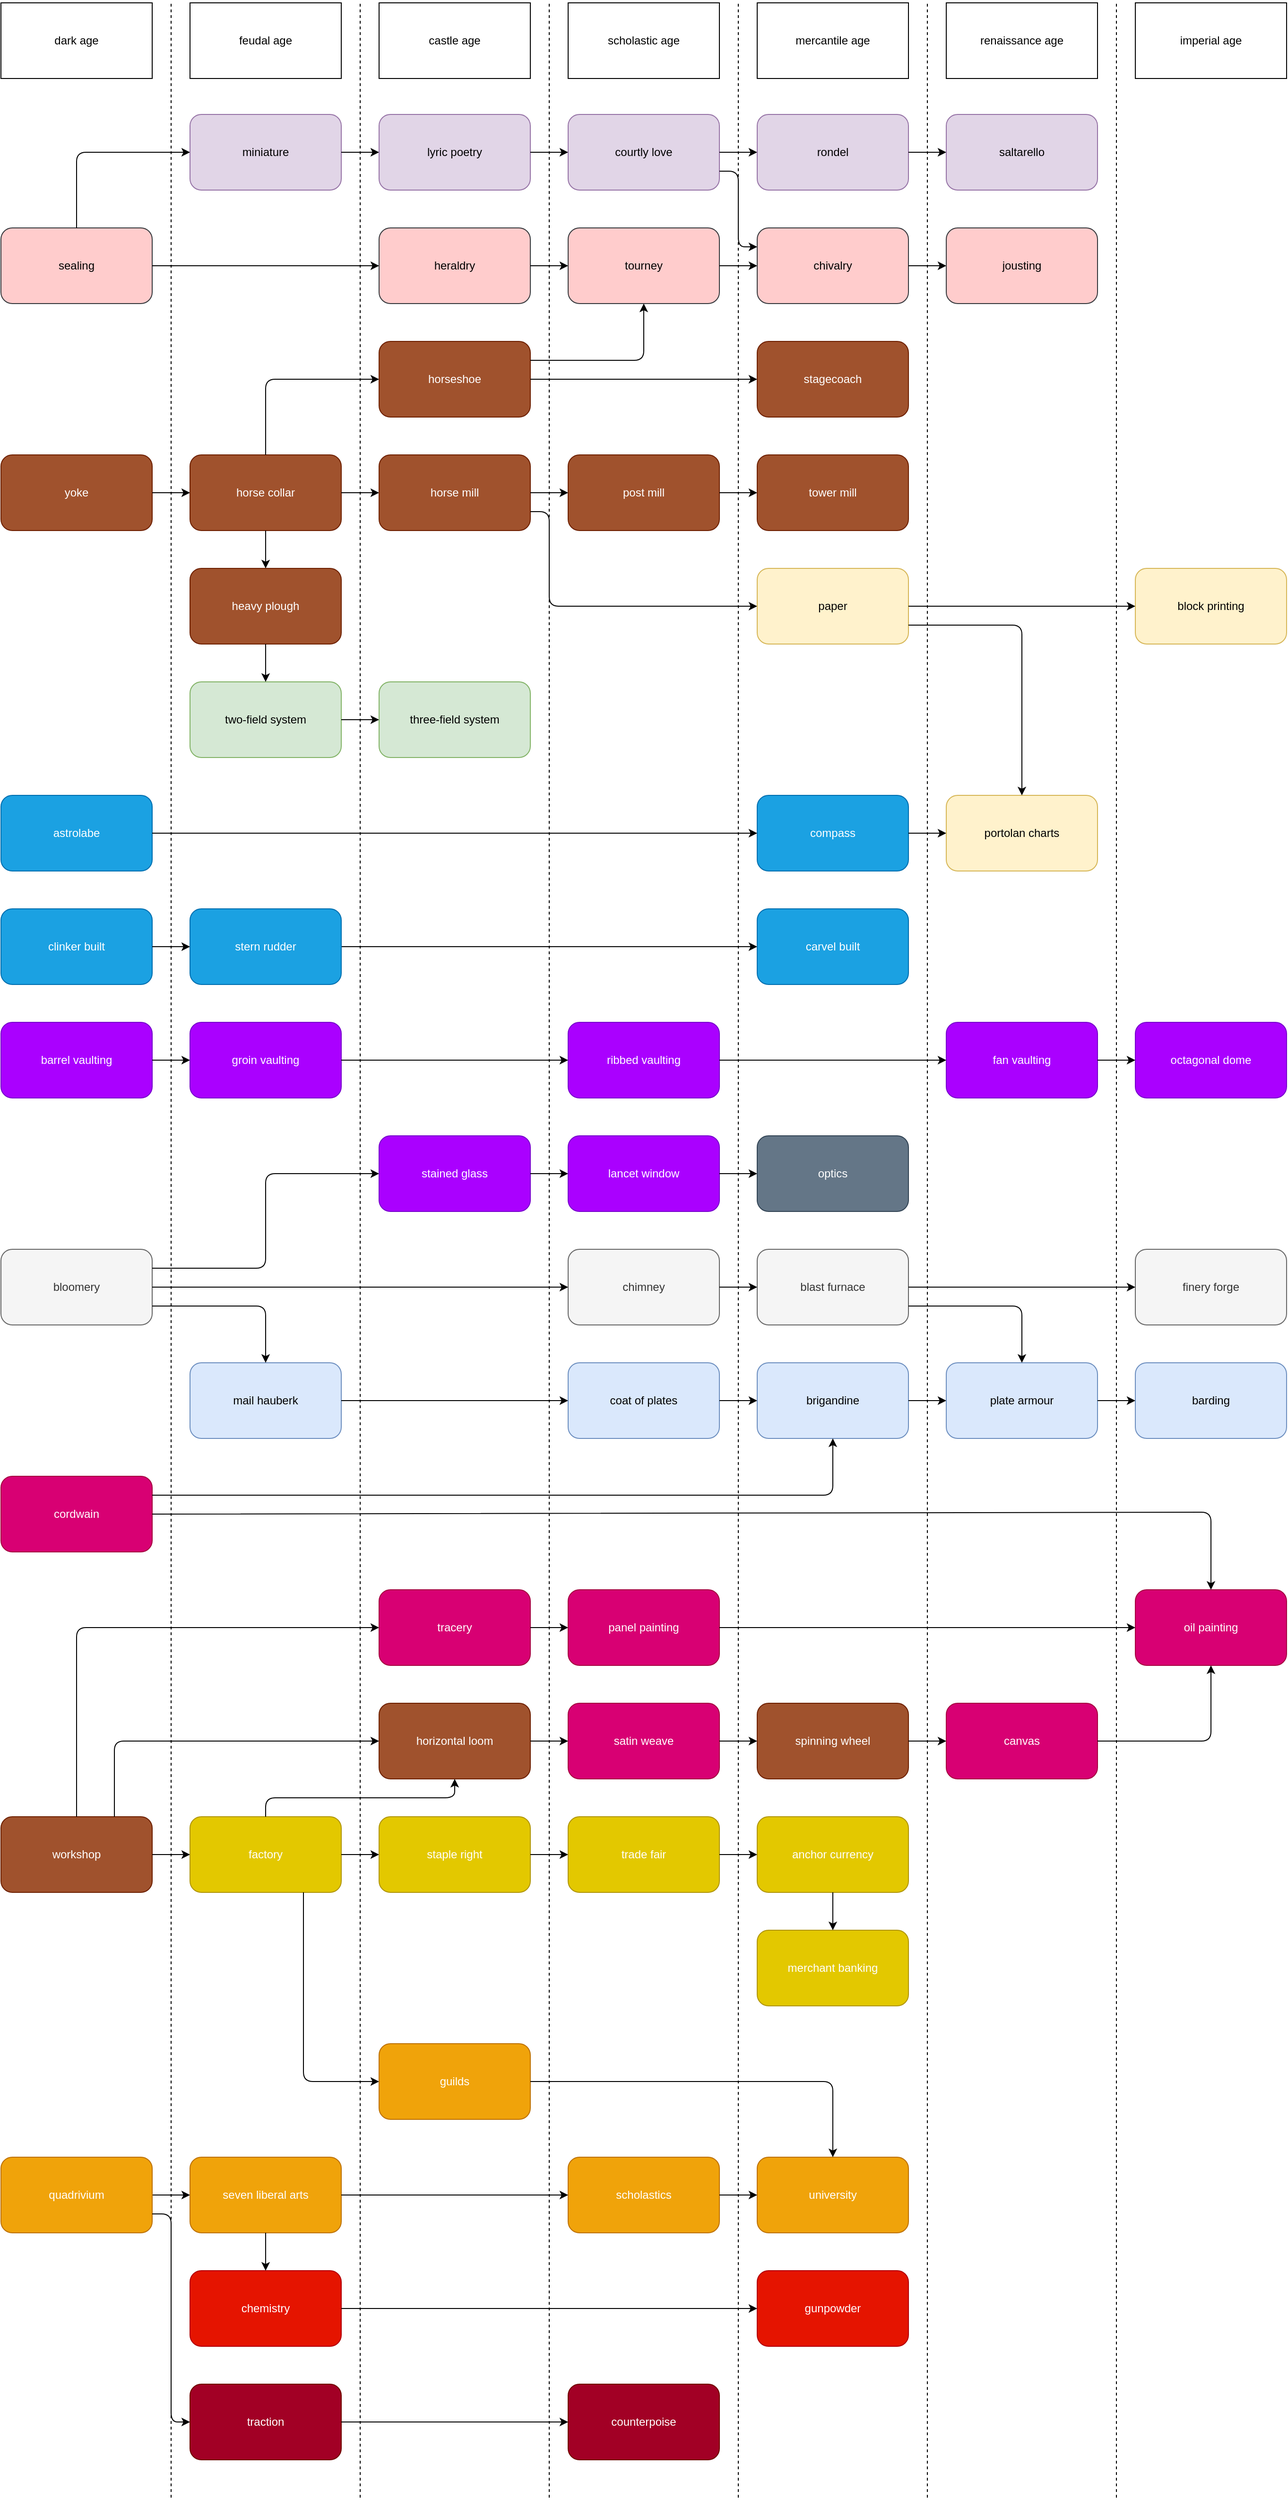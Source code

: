 <mxfile version="18.0.7" type="device"><diagram id="oLft6MuplgY4cZqa-gnh" name="Pagina-1"><mxGraphModel dx="2031" dy="1209" grid="1" gridSize="10" guides="1" tooltips="1" connect="1" arrows="1" fold="1" page="1" pageScale="1" pageWidth="827" pageHeight="1169" math="0" shadow="0"><root><mxCell id="0"/><mxCell id="1" parent="0"/><mxCell id="0_8eFzhI38emxkiz7Sxi-1" value="bloomery" style="rounded=1;whiteSpace=wrap;html=1;fillColor=#f5f5f5;strokeColor=#666666;fontColor=#333333;" parent="1" vertex="1"><mxGeometry x="40" y="1360" width="160" height="80" as="geometry"/></mxCell><mxCell id="0_8eFzhI38emxkiz7Sxi-3" value="chimney" style="rounded=1;whiteSpace=wrap;html=1;fillColor=#f5f5f5;strokeColor=#666666;fontColor=#333333;" parent="1" vertex="1"><mxGeometry x="640" y="1360" width="160" height="80" as="geometry"/></mxCell><mxCell id="0_8eFzhI38emxkiz7Sxi-4" value="blast furnace" style="rounded=1;whiteSpace=wrap;html=1;fillColor=#f5f5f5;strokeColor=#666666;fontColor=#333333;" parent="1" vertex="1"><mxGeometry x="840" y="1360" width="160" height="80" as="geometry"/></mxCell><mxCell id="0_8eFzhI38emxkiz7Sxi-5" value="mail hauberk&lt;br&gt;" style="rounded=1;whiteSpace=wrap;html=1;fillColor=#dae8fc;strokeColor=#6c8ebf;" parent="1" vertex="1"><mxGeometry x="240" y="1480" width="160" height="80" as="geometry"/></mxCell><mxCell id="0_8eFzhI38emxkiz7Sxi-7" value="coat of plates" style="rounded=1;whiteSpace=wrap;html=1;fillColor=#dae8fc;strokeColor=#6c8ebf;" parent="1" vertex="1"><mxGeometry x="640" y="1480" width="160" height="80" as="geometry"/></mxCell><mxCell id="0_8eFzhI38emxkiz7Sxi-8" value="brigandine" style="rounded=1;whiteSpace=wrap;html=1;fillColor=#dae8fc;strokeColor=#6c8ebf;" parent="1" vertex="1"><mxGeometry x="840" y="1480" width="160" height="80" as="geometry"/></mxCell><mxCell id="0_8eFzhI38emxkiz7Sxi-9" value="plate armour" style="rounded=1;whiteSpace=wrap;html=1;fillColor=#dae8fc;strokeColor=#6c8ebf;" parent="1" vertex="1"><mxGeometry x="1040" y="1480" width="160" height="80" as="geometry"/></mxCell><mxCell id="0_8eFzhI38emxkiz7Sxi-10" value="barding" style="rounded=1;whiteSpace=wrap;html=1;fillColor=#dae8fc;strokeColor=#6c8ebf;" parent="1" vertex="1"><mxGeometry x="1240" y="1480" width="160" height="80" as="geometry"/></mxCell><mxCell id="0_8eFzhI38emxkiz7Sxi-12" value="finery forge" style="rounded=1;whiteSpace=wrap;html=1;fillColor=#f5f5f5;strokeColor=#666666;fontColor=#333333;" parent="1" vertex="1"><mxGeometry x="1240" y="1360" width="160" height="80" as="geometry"/></mxCell><mxCell id="0_8eFzhI38emxkiz7Sxi-13" value="heavy plough" style="rounded=1;whiteSpace=wrap;html=1;fillColor=#a0522d;strokeColor=#6D1F00;fontColor=#ffffff;" parent="1" vertex="1"><mxGeometry x="240" y="640" width="160" height="80" as="geometry"/></mxCell><mxCell id="0_8eFzhI38emxkiz7Sxi-17" value="two-field system" style="rounded=1;whiteSpace=wrap;html=1;fillColor=#d5e8d4;strokeColor=#82b366;" parent="1" vertex="1"><mxGeometry x="240" y="760" width="160" height="80" as="geometry"/></mxCell><mxCell id="0_8eFzhI38emxkiz7Sxi-19" value="three-field system" style="rounded=1;whiteSpace=wrap;html=1;fillColor=#d5e8d4;strokeColor=#82b366;" parent="1" vertex="1"><mxGeometry x="440" y="760" width="160" height="80" as="geometry"/></mxCell><mxCell id="0_8eFzhI38emxkiz7Sxi-27" value="tourney" style="rounded=1;whiteSpace=wrap;html=1;fillColor=#ffcccc;strokeColor=#36393d;" parent="1" vertex="1"><mxGeometry x="640" y="280" width="160" height="80" as="geometry"/></mxCell><mxCell id="0_8eFzhI38emxkiz7Sxi-28" value="chivalry" style="rounded=1;whiteSpace=wrap;html=1;fillColor=#ffcccc;strokeColor=#36393d;" parent="1" vertex="1"><mxGeometry x="840" y="280" width="160" height="80" as="geometry"/></mxCell><mxCell id="0_8eFzhI38emxkiz7Sxi-29" value="horse collar" style="rounded=1;whiteSpace=wrap;html=1;fillColor=#a0522d;strokeColor=#6D1F00;fontColor=#ffffff;" parent="1" vertex="1"><mxGeometry x="240" y="520" width="160" height="80" as="geometry"/></mxCell><mxCell id="0_8eFzhI38emxkiz7Sxi-30" value="horseshoe" style="rounded=1;whiteSpace=wrap;html=1;fillColor=#a0522d;strokeColor=#6D1F00;fontColor=#ffffff;" parent="1" vertex="1"><mxGeometry x="440" y="400" width="160" height="80" as="geometry"/></mxCell><mxCell id="0_8eFzhI38emxkiz7Sxi-32" value="stagecoach" style="rounded=1;whiteSpace=wrap;html=1;fillColor=#a0522d;strokeColor=#6D1F00;fontColor=#ffffff;" parent="1" vertex="1"><mxGeometry x="840" y="400" width="160" height="80" as="geometry"/></mxCell><mxCell id="0_8eFzhI38emxkiz7Sxi-35" value="jousting" style="rounded=1;whiteSpace=wrap;html=1;fillColor=#ffcccc;strokeColor=#36393d;" parent="1" vertex="1"><mxGeometry x="1040" y="280" width="160" height="80" as="geometry"/></mxCell><mxCell id="0_8eFzhI38emxkiz7Sxi-40" value="paper" style="rounded=1;whiteSpace=wrap;html=1;fillColor=#fff2cc;strokeColor=#d6b656;" parent="1" vertex="1"><mxGeometry x="840" y="640" width="160" height="80" as="geometry"/></mxCell><mxCell id="0_8eFzhI38emxkiz7Sxi-42" value="horse mill" style="rounded=1;whiteSpace=wrap;html=1;fillColor=#a0522d;strokeColor=#6D1F00;fontColor=#ffffff;" parent="1" vertex="1"><mxGeometry x="440" y="520" width="160" height="80" as="geometry"/></mxCell><mxCell id="0_8eFzhI38emxkiz7Sxi-44" value="post mill" style="rounded=1;whiteSpace=wrap;html=1;fillColor=#a0522d;strokeColor=#6D1F00;fontColor=#ffffff;" parent="1" vertex="1"><mxGeometry x="640" y="520" width="160" height="80" as="geometry"/></mxCell><mxCell id="0_8eFzhI38emxkiz7Sxi-45" value="tower mill" style="rounded=1;whiteSpace=wrap;html=1;fillColor=#a0522d;strokeColor=#6D1F00;fontColor=#ffffff;" parent="1" vertex="1"><mxGeometry x="840" y="520" width="160" height="80" as="geometry"/></mxCell><mxCell id="0_8eFzhI38emxkiz7Sxi-48" value="block printing" style="rounded=1;whiteSpace=wrap;html=1;fillColor=#fff2cc;strokeColor=#d6b656;" parent="1" vertex="1"><mxGeometry x="1240" y="640" width="160" height="80" as="geometry"/></mxCell><mxCell id="0_8eFzhI38emxkiz7Sxi-50" value="clinker built" style="rounded=1;whiteSpace=wrap;html=1;fillColor=#1ba1e2;strokeColor=#006EAF;fontColor=#ffffff;" parent="1" vertex="1"><mxGeometry x="40" y="1000" width="160" height="80" as="geometry"/></mxCell><mxCell id="0_8eFzhI38emxkiz7Sxi-53" value="astrolabe" style="rounded=1;whiteSpace=wrap;html=1;fillColor=#1ba1e2;strokeColor=#006EAF;fontColor=#ffffff;" parent="1" vertex="1"><mxGeometry x="40" y="880" width="160" height="80" as="geometry"/></mxCell><mxCell id="0_8eFzhI38emxkiz7Sxi-56" value="compass" style="rounded=1;whiteSpace=wrap;html=1;fillColor=#1ba1e2;strokeColor=#006EAF;fontColor=#ffffff;" parent="1" vertex="1"><mxGeometry x="840" y="880" width="160" height="80" as="geometry"/></mxCell><mxCell id="0_8eFzhI38emxkiz7Sxi-57" value="portolan charts" style="rounded=1;whiteSpace=wrap;html=1;fillColor=#fff2cc;strokeColor=#d6b656;" parent="1" vertex="1"><mxGeometry x="1040" y="880" width="160" height="80" as="geometry"/></mxCell><mxCell id="0_8eFzhI38emxkiz7Sxi-61" value="chemistry" style="rounded=1;whiteSpace=wrap;html=1;fillColor=#e51400;strokeColor=#B20000;fontColor=#ffffff;" parent="1" vertex="1"><mxGeometry x="240" y="2440" width="160" height="80" as="geometry"/></mxCell><mxCell id="0_8eFzhI38emxkiz7Sxi-64" value="gunpowder" style="rounded=1;whiteSpace=wrap;html=1;fillColor=#e51400;strokeColor=#B20000;fontColor=#ffffff;" parent="1" vertex="1"><mxGeometry x="840" y="2440" width="160" height="80" as="geometry"/></mxCell><mxCell id="0_8eFzhI38emxkiz7Sxi-68" value="carvel built" style="rounded=1;whiteSpace=wrap;html=1;fillColor=#1ba1e2;strokeColor=#006EAF;fontColor=#ffffff;" parent="1" vertex="1"><mxGeometry x="840" y="1000" width="160" height="80" as="geometry"/></mxCell><mxCell id="0_8eFzhI38emxkiz7Sxi-73" value="barrel vaulting" style="rounded=1;whiteSpace=wrap;html=1;fillColor=#aa00ff;strokeColor=#7700CC;fontColor=#ffffff;" parent="1" vertex="1"><mxGeometry x="40" y="1120" width="160" height="80" as="geometry"/></mxCell><mxCell id="0_8eFzhI38emxkiz7Sxi-74" value="groin vaulting" style="rounded=1;whiteSpace=wrap;html=1;fillColor=#aa00ff;strokeColor=#7700CC;fontColor=#ffffff;" parent="1" vertex="1"><mxGeometry x="240" y="1120" width="160" height="80" as="geometry"/></mxCell><mxCell id="0_8eFzhI38emxkiz7Sxi-75" value="ribbed vaulting" style="rounded=1;whiteSpace=wrap;html=1;fillColor=#aa00ff;strokeColor=#7700CC;fontColor=#ffffff;" parent="1" vertex="1"><mxGeometry x="640" y="1120" width="160" height="80" as="geometry"/></mxCell><mxCell id="0_8eFzhI38emxkiz7Sxi-77" value="traction" style="rounded=1;whiteSpace=wrap;html=1;fillColor=#a20025;strokeColor=#6F0000;fontColor=#ffffff;" parent="1" vertex="1"><mxGeometry x="240" y="2560" width="160" height="80" as="geometry"/></mxCell><mxCell id="0_8eFzhI38emxkiz7Sxi-79" value="counterpoise" style="rounded=1;whiteSpace=wrap;html=1;fillColor=#a20025;strokeColor=#6F0000;fontColor=#ffffff;" parent="1" vertex="1"><mxGeometry x="640" y="2560" width="160" height="80" as="geometry"/></mxCell><mxCell id="0_8eFzhI38emxkiz7Sxi-83" value="fan vaulting" style="rounded=1;whiteSpace=wrap;html=1;fillColor=#aa00ff;strokeColor=#7700CC;fontColor=#ffffff;" parent="1" vertex="1"><mxGeometry x="1040" y="1120" width="160" height="80" as="geometry"/></mxCell><mxCell id="0_8eFzhI38emxkiz7Sxi-84" value="octagonal dome" style="rounded=1;whiteSpace=wrap;html=1;fillColor=#aa00ff;strokeColor=#7700CC;fontColor=#ffffff;" parent="1" vertex="1"><mxGeometry x="1240" y="1120" width="160" height="80" as="geometry"/></mxCell><mxCell id="0_8eFzhI38emxkiz7Sxi-85" value="" style="endArrow=classic;html=1;entryX=0;entryY=0.5;entryDx=0;entryDy=0;" parent="1" source="0_8eFzhI38emxkiz7Sxi-4" target="0_8eFzhI38emxkiz7Sxi-12" edge="1"><mxGeometry width="50" height="50" relative="1" as="geometry"><mxPoint x="890" y="1560" as="sourcePoint"/><mxPoint x="940" y="1510" as="targetPoint"/></mxGeometry></mxCell><mxCell id="0_8eFzhI38emxkiz7Sxi-86" value="" style="endArrow=classic;html=1;entryX=0;entryY=0.5;entryDx=0;entryDy=0;exitX=1;exitY=0.5;exitDx=0;exitDy=0;" parent="1" source="0_8eFzhI38emxkiz7Sxi-3" target="0_8eFzhI38emxkiz7Sxi-4" edge="1"><mxGeometry width="50" height="50" relative="1" as="geometry"><mxPoint x="890" y="1560" as="sourcePoint"/><mxPoint x="940" y="1510" as="targetPoint"/></mxGeometry></mxCell><mxCell id="0_8eFzhI38emxkiz7Sxi-87" value="" style="endArrow=classic;html=1;entryX=0;entryY=0.5;entryDx=0;entryDy=0;exitX=1;exitY=0.5;exitDx=0;exitDy=0;" parent="1" source="0_8eFzhI38emxkiz7Sxi-1" target="0_8eFzhI38emxkiz7Sxi-3" edge="1"><mxGeometry width="50" height="50" relative="1" as="geometry"><mxPoint x="890" y="1560" as="sourcePoint"/><mxPoint x="940" y="1510" as="targetPoint"/></mxGeometry></mxCell><mxCell id="0_8eFzhI38emxkiz7Sxi-88" value="" style="endArrow=classic;html=1;entryX=0;entryY=0.5;entryDx=0;entryDy=0;exitX=1;exitY=0.5;exitDx=0;exitDy=0;" parent="1" source="0_8eFzhI38emxkiz7Sxi-5" target="0_8eFzhI38emxkiz7Sxi-7" edge="1"><mxGeometry width="50" height="50" relative="1" as="geometry"><mxPoint x="890" y="1800" as="sourcePoint"/><mxPoint x="940" y="1750" as="targetPoint"/></mxGeometry></mxCell><mxCell id="0_8eFzhI38emxkiz7Sxi-89" value="" style="endArrow=classic;html=1;entryX=0;entryY=0.5;entryDx=0;entryDy=0;exitX=1;exitY=0.5;exitDx=0;exitDy=0;" parent="1" source="0_8eFzhI38emxkiz7Sxi-7" target="0_8eFzhI38emxkiz7Sxi-8" edge="1"><mxGeometry width="50" height="50" relative="1" as="geometry"><mxPoint x="890" y="1800" as="sourcePoint"/><mxPoint x="940" y="1750" as="targetPoint"/></mxGeometry></mxCell><mxCell id="0_8eFzhI38emxkiz7Sxi-90" value="" style="endArrow=classic;html=1;entryX=0;entryY=0.5;entryDx=0;entryDy=0;exitX=1;exitY=0.5;exitDx=0;exitDy=0;" parent="1" source="0_8eFzhI38emxkiz7Sxi-8" target="0_8eFzhI38emxkiz7Sxi-9" edge="1"><mxGeometry width="50" height="50" relative="1" as="geometry"><mxPoint x="890" y="1800" as="sourcePoint"/><mxPoint x="940" y="1750" as="targetPoint"/></mxGeometry></mxCell><mxCell id="0_8eFzhI38emxkiz7Sxi-91" value="" style="endArrow=classic;html=1;entryX=0;entryY=0.5;entryDx=0;entryDy=0;exitX=1;exitY=0.5;exitDx=0;exitDy=0;" parent="1" source="0_8eFzhI38emxkiz7Sxi-9" target="0_8eFzhI38emxkiz7Sxi-10" edge="1"><mxGeometry width="50" height="50" relative="1" as="geometry"><mxPoint x="890" y="1800" as="sourcePoint"/><mxPoint x="940" y="1750" as="targetPoint"/></mxGeometry></mxCell><mxCell id="0_8eFzhI38emxkiz7Sxi-92" value="" style="endArrow=classic;html=1;entryX=0;entryY=0.5;entryDx=0;entryDy=0;exitX=1;exitY=0.5;exitDx=0;exitDy=0;" parent="1" source="0_8eFzhI38emxkiz7Sxi-30" target="0_8eFzhI38emxkiz7Sxi-32" edge="1"><mxGeometry width="50" height="50" relative="1" as="geometry"><mxPoint x="890" y="320" as="sourcePoint"/><mxPoint x="940" y="270" as="targetPoint"/></mxGeometry></mxCell><mxCell id="0_8eFzhI38emxkiz7Sxi-94" value="" style="endArrow=classic;html=1;entryX=0;entryY=0.5;entryDx=0;entryDy=0;exitX=1;exitY=0.5;exitDx=0;exitDy=0;" parent="1" source="0_8eFzhI38emxkiz7Sxi-17" target="0_8eFzhI38emxkiz7Sxi-19" edge="1"><mxGeometry width="50" height="50" relative="1" as="geometry"><mxPoint x="1060" y="832" as="sourcePoint"/><mxPoint x="1110" y="782" as="targetPoint"/></mxGeometry></mxCell><mxCell id="0_8eFzhI38emxkiz7Sxi-95" value="" style="endArrow=classic;html=1;entryX=0.5;entryY=0;entryDx=0;entryDy=0;exitX=0.5;exitY=1;exitDx=0;exitDy=0;" parent="1" source="0_8eFzhI38emxkiz7Sxi-13" target="0_8eFzhI38emxkiz7Sxi-17" edge="1"><mxGeometry width="50" height="50" relative="1" as="geometry"><mxPoint x="460" y="834" as="sourcePoint"/><mxPoint x="1110" y="784" as="targetPoint"/></mxGeometry></mxCell><mxCell id="0_8eFzhI38emxkiz7Sxi-97" value="" style="endArrow=classic;html=1;entryX=0;entryY=0.5;entryDx=0;entryDy=0;exitX=1;exitY=0.75;exitDx=0;exitDy=0;" parent="1" source="0_8eFzhI38emxkiz7Sxi-42" target="0_8eFzhI38emxkiz7Sxi-40" edge="1"><mxGeometry width="50" height="50" relative="1" as="geometry"><mxPoint x="890" y="420" as="sourcePoint"/><mxPoint x="640" y="680" as="targetPoint"/><Array as="points"><mxPoint x="620" y="580"/><mxPoint x="620" y="680"/></Array></mxGeometry></mxCell><mxCell id="0_8eFzhI38emxkiz7Sxi-100" value="" style="endArrow=classic;html=1;entryX=0;entryY=0.5;entryDx=0;entryDy=0;exitX=1;exitY=0.5;exitDx=0;exitDy=0;" parent="1" source="0_8eFzhI38emxkiz7Sxi-27" target="0_8eFzhI38emxkiz7Sxi-28" edge="1"><mxGeometry width="50" height="50" relative="1" as="geometry"><mxPoint x="890" y="620" as="sourcePoint"/><mxPoint x="940" y="570" as="targetPoint"/></mxGeometry></mxCell><mxCell id="0_8eFzhI38emxkiz7Sxi-101" value="" style="endArrow=classic;html=1;entryX=0;entryY=0.5;entryDx=0;entryDy=0;exitX=1;exitY=0.5;exitDx=0;exitDy=0;" parent="1" source="0_8eFzhI38emxkiz7Sxi-28" target="0_8eFzhI38emxkiz7Sxi-35" edge="1"><mxGeometry width="50" height="50" relative="1" as="geometry"><mxPoint x="890" y="620" as="sourcePoint"/><mxPoint x="940" y="570" as="targetPoint"/></mxGeometry></mxCell><mxCell id="0_8eFzhI38emxkiz7Sxi-104" value="" style="endArrow=classic;html=1;entryX=0;entryY=0.5;entryDx=0;entryDy=0;exitX=1;exitY=0.5;exitDx=0;exitDy=0;" parent="1" source="0_8eFzhI38emxkiz7Sxi-44" target="0_8eFzhI38emxkiz7Sxi-45" edge="1"><mxGeometry width="50" height="50" relative="1" as="geometry"><mxPoint x="890" y="720" as="sourcePoint"/><mxPoint x="940" y="670" as="targetPoint"/></mxGeometry></mxCell><mxCell id="0_8eFzhI38emxkiz7Sxi-105" value="" style="endArrow=classic;html=1;entryX=0;entryY=0.5;entryDx=0;entryDy=0;exitX=1;exitY=0.5;exitDx=0;exitDy=0;" parent="1" source="0_8eFzhI38emxkiz7Sxi-40" target="0_8eFzhI38emxkiz7Sxi-48" edge="1"><mxGeometry width="50" height="50" relative="1" as="geometry"><mxPoint x="890" y="720" as="sourcePoint"/><mxPoint x="1220" y="720" as="targetPoint"/></mxGeometry></mxCell><mxCell id="0_8eFzhI38emxkiz7Sxi-107" value="" style="endArrow=classic;html=1;entryX=0;entryY=0.5;entryDx=0;entryDy=0;exitX=1;exitY=0.5;exitDx=0;exitDy=0;" parent="1" source="0_8eFzhI38emxkiz7Sxi-56" target="0_8eFzhI38emxkiz7Sxi-57" edge="1"><mxGeometry width="50" height="50" relative="1" as="geometry"><mxPoint x="890" y="840" as="sourcePoint"/><mxPoint x="940" y="790" as="targetPoint"/></mxGeometry></mxCell><mxCell id="0_8eFzhI38emxkiz7Sxi-108" value="" style="endArrow=classic;html=1;entryX=0;entryY=0.5;entryDx=0;entryDy=0;exitX=1;exitY=0.5;exitDx=0;exitDy=0;" parent="1" source="0_8eFzhI38emxkiz7Sxi-53" target="0_8eFzhI38emxkiz7Sxi-56" edge="1"><mxGeometry width="50" height="50" relative="1" as="geometry"><mxPoint x="890" y="840" as="sourcePoint"/><mxPoint x="940" y="790" as="targetPoint"/></mxGeometry></mxCell><mxCell id="0_8eFzhI38emxkiz7Sxi-110" value="" style="endArrow=classic;html=1;entryX=0;entryY=0.5;entryDx=0;entryDy=0;exitX=1;exitY=0.5;exitDx=0;exitDy=0;" parent="1" source="XAXmaKX4G2u4Uexpzf4U-27" target="0_8eFzhI38emxkiz7Sxi-68" edge="1"><mxGeometry width="50" height="50" relative="1" as="geometry"><mxPoint x="520" y="1040" as="sourcePoint"/><mxPoint x="640" y="1042" as="targetPoint"/></mxGeometry></mxCell><mxCell id="0_8eFzhI38emxkiz7Sxi-117" value="feudal age" style="rounded=0;whiteSpace=wrap;html=1;" parent="1" vertex="1"><mxGeometry x="240" y="42" width="160" height="80" as="geometry"/></mxCell><mxCell id="0_8eFzhI38emxkiz7Sxi-118" value="castle age" style="rounded=0;whiteSpace=wrap;html=1;" parent="1" vertex="1"><mxGeometry x="440" y="42" width="160" height="80" as="geometry"/></mxCell><mxCell id="0_8eFzhI38emxkiz7Sxi-119" value="scholastic age" style="rounded=0;whiteSpace=wrap;html=1;" parent="1" vertex="1"><mxGeometry x="640" y="42" width="160" height="80" as="geometry"/></mxCell><mxCell id="0_8eFzhI38emxkiz7Sxi-120" value="mercantile age" style="rounded=0;whiteSpace=wrap;html=1;" parent="1" vertex="1"><mxGeometry x="840" y="42" width="160" height="80" as="geometry"/></mxCell><mxCell id="0_8eFzhI38emxkiz7Sxi-121" value="renaissance age" style="rounded=0;whiteSpace=wrap;html=1;" parent="1" vertex="1"><mxGeometry x="1040" y="42" width="160" height="80" as="geometry"/></mxCell><mxCell id="0_8eFzhI38emxkiz7Sxi-122" value="imperial age" style="rounded=0;whiteSpace=wrap;html=1;" parent="1" vertex="1"><mxGeometry x="1240" y="42" width="160" height="80" as="geometry"/></mxCell><mxCell id="0_8eFzhI38emxkiz7Sxi-124" value="stained glass" style="rounded=1;whiteSpace=wrap;html=1;fillColor=#aa00ff;strokeColor=#7700CC;fontColor=#ffffff;" parent="1" vertex="1"><mxGeometry x="440" y="1240" width="160" height="80" as="geometry"/></mxCell><mxCell id="0_8eFzhI38emxkiz7Sxi-125" value="lancet window" style="rounded=1;whiteSpace=wrap;html=1;fillColor=#aa00ff;strokeColor=#7700CC;fontColor=#ffffff;" parent="1" vertex="1"><mxGeometry x="640" y="1240" width="160" height="80" as="geometry"/></mxCell><mxCell id="0_8eFzhI38emxkiz7Sxi-126" value="optics" style="rounded=1;whiteSpace=wrap;html=1;fillColor=#647687;strokeColor=#314354;fontColor=#ffffff;" parent="1" vertex="1"><mxGeometry x="840" y="1240" width="160" height="80" as="geometry"/></mxCell><mxCell id="0_8eFzhI38emxkiz7Sxi-129" value="miniature" style="rounded=1;whiteSpace=wrap;html=1;fillColor=#e1d5e7;strokeColor=#9673a6;" parent="1" vertex="1"><mxGeometry x="240" y="160" width="160" height="80" as="geometry"/></mxCell><mxCell id="0_8eFzhI38emxkiz7Sxi-130" value="lyric poetry" style="rounded=1;whiteSpace=wrap;html=1;fillColor=#e1d5e7;strokeColor=#9673a6;" parent="1" vertex="1"><mxGeometry x="440" y="160" width="160" height="80" as="geometry"/></mxCell><mxCell id="0_8eFzhI38emxkiz7Sxi-131" value="courtly love" style="rounded=1;whiteSpace=wrap;html=1;fillColor=#e1d5e7;strokeColor=#9673a6;" parent="1" vertex="1"><mxGeometry x="640" y="160" width="160" height="80" as="geometry"/></mxCell><mxCell id="0_8eFzhI38emxkiz7Sxi-132" value="rondel" style="rounded=1;whiteSpace=wrap;html=1;fillColor=#e1d5e7;strokeColor=#9673a6;" parent="1" vertex="1"><mxGeometry x="840" y="160" width="160" height="80" as="geometry"/></mxCell><mxCell id="0_8eFzhI38emxkiz7Sxi-139" value="saltarello" style="rounded=1;whiteSpace=wrap;html=1;fillColor=#e1d5e7;strokeColor=#9673a6;" parent="1" vertex="1"><mxGeometry x="1040" y="160" width="160" height="80" as="geometry"/></mxCell><mxCell id="0_8eFzhI38emxkiz7Sxi-142" value="tracery" style="rounded=1;whiteSpace=wrap;html=1;fillColor=#d80073;strokeColor=#A50040;fontColor=#ffffff;" parent="1" vertex="1"><mxGeometry x="440" y="1720" width="160" height="80" as="geometry"/></mxCell><mxCell id="0_8eFzhI38emxkiz7Sxi-148" value="horizontal loom" style="rounded=1;whiteSpace=wrap;html=1;fillColor=#a0522d;strokeColor=#6D1F00;fontColor=#ffffff;" parent="1" vertex="1"><mxGeometry x="440" y="1840" width="160" height="80" as="geometry"/></mxCell><mxCell id="0_8eFzhI38emxkiz7Sxi-149" value="satin weave" style="rounded=1;whiteSpace=wrap;html=1;fillColor=#d80073;strokeColor=#A50040;fontColor=#ffffff;" parent="1" vertex="1"><mxGeometry x="640" y="1840" width="160" height="80" as="geometry"/></mxCell><mxCell id="0_8eFzhI38emxkiz7Sxi-150" value="spinning wheel" style="rounded=1;whiteSpace=wrap;html=1;fillColor=#a0522d;strokeColor=#6D1F00;fontColor=#ffffff;" parent="1" vertex="1"><mxGeometry x="840" y="1840" width="160" height="80" as="geometry"/></mxCell><mxCell id="0_8eFzhI38emxkiz7Sxi-153" value="panel painting" style="rounded=1;whiteSpace=wrap;html=1;fillColor=#d80073;strokeColor=#A50040;fontColor=#ffffff;" parent="1" vertex="1"><mxGeometry x="640" y="1720" width="160" height="80" as="geometry"/></mxCell><mxCell id="0_8eFzhI38emxkiz7Sxi-155" value="cordwain" style="rounded=1;whiteSpace=wrap;html=1;fillColor=#d80073;strokeColor=#A50040;fontColor=#ffffff;" parent="1" vertex="1"><mxGeometry x="40" y="1600" width="160" height="80" as="geometry"/></mxCell><mxCell id="0_8eFzhI38emxkiz7Sxi-156" value="oil painting" style="rounded=1;whiteSpace=wrap;html=1;fillColor=#d80073;strokeColor=#A50040;fontColor=#ffffff;" parent="1" vertex="1"><mxGeometry x="1240" y="1720" width="160" height="80" as="geometry"/></mxCell><mxCell id="0_8eFzhI38emxkiz7Sxi-157" value="canvas" style="rounded=1;whiteSpace=wrap;html=1;fillColor=#d80073;strokeColor=#A50040;fontColor=#ffffff;" parent="1" vertex="1"><mxGeometry x="1040" y="1840" width="160" height="80" as="geometry"/></mxCell><mxCell id="0_8eFzhI38emxkiz7Sxi-159" value="" style="endArrow=classic;html=1;entryX=0;entryY=0.5;entryDx=0;entryDy=0;exitX=1;exitY=0.5;exitDx=0;exitDy=0;" parent="1" source="0_8eFzhI38emxkiz7Sxi-61" target="0_8eFzhI38emxkiz7Sxi-64" edge="1"><mxGeometry width="50" height="50" relative="1" as="geometry"><mxPoint x="810" y="2645" as="sourcePoint"/><mxPoint x="860" y="2595" as="targetPoint"/></mxGeometry></mxCell><mxCell id="0_8eFzhI38emxkiz7Sxi-160" value="" style="endArrow=classic;html=1;entryX=0;entryY=0.5;entryDx=0;entryDy=0;exitX=1;exitY=0.5;exitDx=0;exitDy=0;" parent="1" source="0_8eFzhI38emxkiz7Sxi-77" target="0_8eFzhI38emxkiz7Sxi-79" edge="1"><mxGeometry width="50" height="50" relative="1" as="geometry"><mxPoint x="810" y="2882" as="sourcePoint"/><mxPoint x="860" y="2832" as="targetPoint"/></mxGeometry></mxCell><mxCell id="0_8eFzhI38emxkiz7Sxi-164" value="" style="endArrow=classic;html=1;entryX=0;entryY=0.5;entryDx=0;entryDy=0;exitX=1;exitY=0.5;exitDx=0;exitDy=0;" parent="1" source="0_8eFzhI38emxkiz7Sxi-83" target="0_8eFzhI38emxkiz7Sxi-84" edge="1"><mxGeometry width="50" height="50" relative="1" as="geometry"><mxPoint x="810" y="1280" as="sourcePoint"/><mxPoint x="860" y="1230" as="targetPoint"/></mxGeometry></mxCell><mxCell id="0_8eFzhI38emxkiz7Sxi-165" value="" style="endArrow=classic;html=1;entryX=0;entryY=0.5;entryDx=0;entryDy=0;exitX=1;exitY=0.5;exitDx=0;exitDy=0;" parent="1" source="0_8eFzhI38emxkiz7Sxi-75" target="0_8eFzhI38emxkiz7Sxi-83" edge="1"><mxGeometry width="50" height="50" relative="1" as="geometry"><mxPoint x="810" y="1280" as="sourcePoint"/><mxPoint x="1020" y="1170" as="targetPoint"/></mxGeometry></mxCell><mxCell id="0_8eFzhI38emxkiz7Sxi-166" value="" style="endArrow=classic;html=1;entryX=0;entryY=0.5;entryDx=0;entryDy=0;exitX=1;exitY=0.5;exitDx=0;exitDy=0;" parent="1" source="0_8eFzhI38emxkiz7Sxi-74" target="0_8eFzhI38emxkiz7Sxi-75" edge="1"><mxGeometry width="50" height="50" relative="1" as="geometry"><mxPoint x="810" y="1280" as="sourcePoint"/><mxPoint x="860" y="1230" as="targetPoint"/></mxGeometry></mxCell><mxCell id="0_8eFzhI38emxkiz7Sxi-168" value="" style="endArrow=classic;html=1;entryX=0;entryY=0.5;entryDx=0;entryDy=0;exitX=1;exitY=0.5;exitDx=0;exitDy=0;" parent="1" source="0_8eFzhI38emxkiz7Sxi-73" target="0_8eFzhI38emxkiz7Sxi-74" edge="1"><mxGeometry width="50" height="50" relative="1" as="geometry"><mxPoint x="810" y="1280" as="sourcePoint"/><mxPoint x="860" y="1230" as="targetPoint"/></mxGeometry></mxCell><mxCell id="0_8eFzhI38emxkiz7Sxi-169" value="" style="endArrow=classic;html=1;entryX=0;entryY=0.5;entryDx=0;entryDy=0;exitX=1;exitY=0.5;exitDx=0;exitDy=0;" parent="1" source="0_8eFzhI38emxkiz7Sxi-125" target="0_8eFzhI38emxkiz7Sxi-126" edge="1"><mxGeometry width="50" height="50" relative="1" as="geometry"><mxPoint x="810" y="1480" as="sourcePoint"/><mxPoint x="860" y="1430" as="targetPoint"/></mxGeometry></mxCell><mxCell id="0_8eFzhI38emxkiz7Sxi-170" value="" style="endArrow=classic;html=1;entryX=0;entryY=0.5;entryDx=0;entryDy=0;exitX=1;exitY=0.5;exitDx=0;exitDy=0;" parent="1" source="0_8eFzhI38emxkiz7Sxi-124" target="0_8eFzhI38emxkiz7Sxi-125" edge="1"><mxGeometry width="50" height="50" relative="1" as="geometry"><mxPoint x="810" y="1480" as="sourcePoint"/><mxPoint x="860" y="1430" as="targetPoint"/></mxGeometry></mxCell><mxCell id="0_8eFzhI38emxkiz7Sxi-171" value="" style="endArrow=classic;html=1;entryX=0;entryY=0.5;entryDx=0;entryDy=0;exitX=1;exitY=0.25;exitDx=0;exitDy=0;" parent="1" source="0_8eFzhI38emxkiz7Sxi-1" target="0_8eFzhI38emxkiz7Sxi-124" edge="1"><mxGeometry width="50" height="50" relative="1" as="geometry"><mxPoint x="400" y="1280" as="sourcePoint"/><mxPoint x="860" y="1430" as="targetPoint"/><Array as="points"><mxPoint x="320" y="1380"/><mxPoint x="320" y="1280"/></Array></mxGeometry></mxCell><mxCell id="0_8eFzhI38emxkiz7Sxi-172" value="" style="endArrow=classic;html=1;entryX=0;entryY=0.5;entryDx=0;entryDy=0;exitX=1;exitY=0.5;exitDx=0;exitDy=0;" parent="1" source="0_8eFzhI38emxkiz7Sxi-132" target="0_8eFzhI38emxkiz7Sxi-139" edge="1"><mxGeometry width="50" height="50" relative="1" as="geometry"><mxPoint x="810" y="260" as="sourcePoint"/><mxPoint x="860" y="210" as="targetPoint"/></mxGeometry></mxCell><mxCell id="0_8eFzhI38emxkiz7Sxi-173" value="" style="endArrow=classic;html=1;entryX=0;entryY=0.5;entryDx=0;entryDy=0;exitX=1;exitY=0.5;exitDx=0;exitDy=0;" parent="1" source="0_8eFzhI38emxkiz7Sxi-131" target="0_8eFzhI38emxkiz7Sxi-132" edge="1"><mxGeometry width="50" height="50" relative="1" as="geometry"><mxPoint x="810" y="260" as="sourcePoint"/><mxPoint x="860" y="210" as="targetPoint"/></mxGeometry></mxCell><mxCell id="0_8eFzhI38emxkiz7Sxi-174" value="" style="endArrow=classic;html=1;entryX=0;entryY=0.5;entryDx=0;entryDy=0;exitX=1;exitY=0.5;exitDx=0;exitDy=0;" parent="1" source="0_8eFzhI38emxkiz7Sxi-130" target="0_8eFzhI38emxkiz7Sxi-131" edge="1"><mxGeometry width="50" height="50" relative="1" as="geometry"><mxPoint x="810" y="260" as="sourcePoint"/><mxPoint x="860" y="210" as="targetPoint"/></mxGeometry></mxCell><mxCell id="0_8eFzhI38emxkiz7Sxi-175" value="" style="endArrow=classic;html=1;entryX=0;entryY=0.5;entryDx=0;entryDy=0;exitX=1;exitY=0.5;exitDx=0;exitDy=0;" parent="1" source="0_8eFzhI38emxkiz7Sxi-129" target="0_8eFzhI38emxkiz7Sxi-130" edge="1"><mxGeometry width="50" height="50" relative="1" as="geometry"><mxPoint x="810" y="260" as="sourcePoint"/><mxPoint x="860" y="210" as="targetPoint"/></mxGeometry></mxCell><mxCell id="0_8eFzhI38emxkiz7Sxi-176" value="seven liberal arts" style="rounded=1;whiteSpace=wrap;html=1;fillColor=#f0a30a;strokeColor=#BD7000;fontColor=#ffffff;" parent="1" vertex="1"><mxGeometry x="240" y="2320" width="160" height="80" as="geometry"/></mxCell><mxCell id="0_8eFzhI38emxkiz7Sxi-178" value="university" style="rounded=1;whiteSpace=wrap;html=1;fillColor=#f0a30a;strokeColor=#BD7000;fontColor=#ffffff;" parent="1" vertex="1"><mxGeometry x="840" y="2320" width="160" height="80" as="geometry"/></mxCell><mxCell id="0_8eFzhI38emxkiz7Sxi-179" value="scholastics" style="rounded=1;whiteSpace=wrap;html=1;fillColor=#f0a30a;strokeColor=#BD7000;fontColor=#ffffff;" parent="1" vertex="1"><mxGeometry x="640" y="2320" width="160" height="80" as="geometry"/></mxCell><mxCell id="0_8eFzhI38emxkiz7Sxi-183" value="factory" style="rounded=1;whiteSpace=wrap;html=1;fillColor=#e3c800;strokeColor=#B09500;fontColor=#ffffff;" parent="1" vertex="1"><mxGeometry x="240" y="1960" width="160" height="80" as="geometry"/></mxCell><mxCell id="0_8eFzhI38emxkiz7Sxi-184" value="guilds" style="rounded=1;whiteSpace=wrap;html=1;fillColor=#f0a30a;strokeColor=#BD7000;fontColor=#ffffff;" parent="1" vertex="1"><mxGeometry x="440" y="2200" width="160" height="80" as="geometry"/></mxCell><mxCell id="0_8eFzhI38emxkiz7Sxi-188" value="staple right" style="rounded=1;whiteSpace=wrap;html=1;fillColor=#e3c800;strokeColor=#B09500;fontColor=#ffffff;" parent="1" vertex="1"><mxGeometry x="440" y="1960" width="160" height="80" as="geometry"/></mxCell><mxCell id="0_8eFzhI38emxkiz7Sxi-189" value="trade fair" style="rounded=1;whiteSpace=wrap;html=1;fillColor=#e3c800;strokeColor=#B09500;fontColor=#ffffff;" parent="1" vertex="1"><mxGeometry x="640" y="1960" width="160" height="80" as="geometry"/></mxCell><mxCell id="0_8eFzhI38emxkiz7Sxi-191" value="anchor currency" style="rounded=1;whiteSpace=wrap;html=1;fillColor=#e3c800;strokeColor=#B09500;fontColor=#ffffff;" parent="1" vertex="1"><mxGeometry x="840" y="1960" width="160" height="80" as="geometry"/></mxCell><mxCell id="0_8eFzhI38emxkiz7Sxi-192" value="merchant banking" style="rounded=1;whiteSpace=wrap;html=1;fillColor=#e3c800;strokeColor=#B09500;fontColor=#ffffff;" parent="1" vertex="1"><mxGeometry x="840" y="2080" width="160" height="80" as="geometry"/></mxCell><mxCell id="0_8eFzhI38emxkiz7Sxi-194" value="" style="endArrow=classic;html=1;entryX=0;entryY=0.5;entryDx=0;entryDy=0;exitX=1;exitY=0.5;exitDx=0;exitDy=0;" parent="1" source="0_8eFzhI38emxkiz7Sxi-150" target="0_8eFzhI38emxkiz7Sxi-157" edge="1"><mxGeometry width="50" height="50" relative="1" as="geometry"><mxPoint x="810" y="1880" as="sourcePoint"/><mxPoint x="860" y="1830" as="targetPoint"/></mxGeometry></mxCell><mxCell id="0_8eFzhI38emxkiz7Sxi-195" value="" style="endArrow=classic;html=1;entryX=0;entryY=0.5;entryDx=0;entryDy=0;exitX=1;exitY=0.5;exitDx=0;exitDy=0;" parent="1" source="0_8eFzhI38emxkiz7Sxi-149" target="0_8eFzhI38emxkiz7Sxi-150" edge="1"><mxGeometry width="50" height="50" relative="1" as="geometry"><mxPoint x="810" y="1880" as="sourcePoint"/><mxPoint x="860" y="1830" as="targetPoint"/></mxGeometry></mxCell><mxCell id="0_8eFzhI38emxkiz7Sxi-196" value="" style="endArrow=classic;html=1;entryX=0;entryY=0.5;entryDx=0;entryDy=0;exitX=1;exitY=0.5;exitDx=0;exitDy=0;" parent="1" source="0_8eFzhI38emxkiz7Sxi-148" target="0_8eFzhI38emxkiz7Sxi-149" edge="1"><mxGeometry width="50" height="50" relative="1" as="geometry"><mxPoint x="810" y="1880" as="sourcePoint"/><mxPoint x="860" y="1830" as="targetPoint"/></mxGeometry></mxCell><mxCell id="0_8eFzhI38emxkiz7Sxi-199" value="" style="endArrow=classic;html=1;exitX=1;exitY=0.5;exitDx=0;exitDy=0;entryX=0;entryY=0.5;entryDx=0;entryDy=0;" parent="1" source="0_8eFzhI38emxkiz7Sxi-153" target="0_8eFzhI38emxkiz7Sxi-156" edge="1"><mxGeometry width="50" height="50" relative="1" as="geometry"><mxPoint x="810" y="1880" as="sourcePoint"/><mxPoint x="1010" y="1760" as="targetPoint"/></mxGeometry></mxCell><mxCell id="0_8eFzhI38emxkiz7Sxi-200" value="" style="endArrow=classic;html=1;entryX=0.5;entryY=0;entryDx=0;entryDy=0;exitX=1;exitY=0.5;exitDx=0;exitDy=0;" parent="1" source="0_8eFzhI38emxkiz7Sxi-155" target="0_8eFzhI38emxkiz7Sxi-156" edge="1"><mxGeometry width="50" height="50" relative="1" as="geometry"><mxPoint x="810" y="1878" as="sourcePoint"/><mxPoint x="860" y="1828" as="targetPoint"/><Array as="points"><mxPoint x="1320" y="1638"/></Array></mxGeometry></mxCell><mxCell id="0_8eFzhI38emxkiz7Sxi-201" value="" style="endArrow=classic;html=1;entryX=0.5;entryY=1;entryDx=0;entryDy=0;exitX=1;exitY=0.5;exitDx=0;exitDy=0;" parent="1" source="0_8eFzhI38emxkiz7Sxi-157" target="0_8eFzhI38emxkiz7Sxi-156" edge="1"><mxGeometry width="50" height="50" relative="1" as="geometry"><mxPoint x="1010" y="1878" as="sourcePoint"/><mxPoint x="1060" y="1828" as="targetPoint"/><Array as="points"><mxPoint x="1320" y="1880"/></Array></mxGeometry></mxCell><mxCell id="0_8eFzhI38emxkiz7Sxi-204" value="" style="endArrow=classic;html=1;entryX=0;entryY=0.5;entryDx=0;entryDy=0;exitX=0.75;exitY=1;exitDx=0;exitDy=0;" parent="1" source="0_8eFzhI38emxkiz7Sxi-183" target="0_8eFzhI38emxkiz7Sxi-184" edge="1"><mxGeometry width="50" height="50" relative="1" as="geometry"><mxPoint x="810" y="2182" as="sourcePoint"/><mxPoint x="860" y="2132" as="targetPoint"/><Array as="points"><mxPoint x="360" y="2240"/></Array></mxGeometry></mxCell><mxCell id="0_8eFzhI38emxkiz7Sxi-208" value="" style="endArrow=classic;html=1;entryX=0;entryY=0.5;entryDx=0;entryDy=0;exitX=1;exitY=0.5;exitDx=0;exitDy=0;" parent="1" source="0_8eFzhI38emxkiz7Sxi-179" target="0_8eFzhI38emxkiz7Sxi-178" edge="1"><mxGeometry width="50" height="50" relative="1" as="geometry"><mxPoint x="810" y="2542" as="sourcePoint"/><mxPoint x="860" y="2492" as="targetPoint"/></mxGeometry></mxCell><mxCell id="0_8eFzhI38emxkiz7Sxi-209" value="" style="endArrow=classic;html=1;entryX=0;entryY=0.5;entryDx=0;entryDy=0;exitX=1;exitY=0.5;exitDx=0;exitDy=0;" parent="1" source="0_8eFzhI38emxkiz7Sxi-176" target="0_8eFzhI38emxkiz7Sxi-179" edge="1"><mxGeometry width="50" height="50" relative="1" as="geometry"><mxPoint x="810" y="2542" as="sourcePoint"/><mxPoint x="860" y="2492" as="targetPoint"/></mxGeometry></mxCell><mxCell id="0_8eFzhI38emxkiz7Sxi-211" value="heraldry" style="rounded=1;whiteSpace=wrap;html=1;fillColor=#ffcccc;strokeColor=#36393d;" parent="1" vertex="1"><mxGeometry x="440" y="280" width="160" height="80" as="geometry"/></mxCell><mxCell id="0_8eFzhI38emxkiz7Sxi-212" value="" style="endArrow=classic;html=1;entryX=0;entryY=0.5;entryDx=0;entryDy=0;exitX=1;exitY=0.5;exitDx=0;exitDy=0;" parent="1" source="0_8eFzhI38emxkiz7Sxi-211" target="0_8eFzhI38emxkiz7Sxi-27" edge="1"><mxGeometry width="50" height="50" relative="1" as="geometry"><mxPoint x="810" y="720" as="sourcePoint"/><mxPoint x="860" y="670" as="targetPoint"/></mxGeometry></mxCell><mxCell id="0_8eFzhI38emxkiz7Sxi-214" value="" style="endArrow=classic;html=1;entryX=0;entryY=0.5;entryDx=0;entryDy=0;exitX=1;exitY=0.5;exitDx=0;exitDy=0;" parent="1" source="0_8eFzhI38emxkiz7Sxi-29" target="0_8eFzhI38emxkiz7Sxi-42" edge="1"><mxGeometry width="50" height="50" relative="1" as="geometry"><mxPoint x="810" y="620" as="sourcePoint"/><mxPoint x="860" y="570" as="targetPoint"/></mxGeometry></mxCell><mxCell id="0_8eFzhI38emxkiz7Sxi-216" value="" style="endArrow=classic;html=1;exitX=0.5;exitY=0;exitDx=0;exitDy=0;entryX=0;entryY=0.5;entryDx=0;entryDy=0;" parent="1" source="0_8eFzhI38emxkiz7Sxi-29" target="0_8eFzhI38emxkiz7Sxi-30" edge="1"><mxGeometry width="50" height="50" relative="1" as="geometry"><mxPoint x="810" y="524" as="sourcePoint"/><mxPoint x="860" y="474" as="targetPoint"/><Array as="points"><mxPoint x="320" y="440"/></Array></mxGeometry></mxCell><mxCell id="0_8eFzhI38emxkiz7Sxi-218" value="" style="endArrow=classic;html=1;entryX=0;entryY=0.5;entryDx=0;entryDy=0;exitX=1;exitY=0.5;exitDx=0;exitDy=0;" parent="1" source="0_8eFzhI38emxkiz7Sxi-189" target="0_8eFzhI38emxkiz7Sxi-191" edge="1"><mxGeometry width="50" height="50" relative="1" as="geometry"><mxPoint x="810" y="2070" as="sourcePoint"/><mxPoint x="860" y="2020" as="targetPoint"/></mxGeometry></mxCell><mxCell id="0_8eFzhI38emxkiz7Sxi-219" value="" style="endArrow=classic;html=1;entryX=0;entryY=0.5;entryDx=0;entryDy=0;exitX=1;exitY=0.5;exitDx=0;exitDy=0;" parent="1" source="0_8eFzhI38emxkiz7Sxi-188" target="0_8eFzhI38emxkiz7Sxi-189" edge="1"><mxGeometry width="50" height="50" relative="1" as="geometry"><mxPoint x="810" y="2070" as="sourcePoint"/><mxPoint x="860" y="2020" as="targetPoint"/></mxGeometry></mxCell><mxCell id="0_8eFzhI38emxkiz7Sxi-222" value="" style="endArrow=classic;html=1;entryX=0.5;entryY=0;entryDx=0;entryDy=0;exitX=1;exitY=0.75;exitDx=0;exitDy=0;" parent="1" source="0_8eFzhI38emxkiz7Sxi-4" target="0_8eFzhI38emxkiz7Sxi-9" edge="1"><mxGeometry width="50" height="50" relative="1" as="geometry"><mxPoint x="690" y="1458" as="sourcePoint"/><mxPoint x="740" y="1408" as="targetPoint"/><Array as="points"><mxPoint x="1120" y="1420"/></Array></mxGeometry></mxCell><mxCell id="0_8eFzhI38emxkiz7Sxi-228" value="" style="endArrow=classic;html=1;entryX=0.5;entryY=1;entryDx=0;entryDy=0;exitX=1;exitY=0.25;exitDx=0;exitDy=0;" parent="1" source="0_8eFzhI38emxkiz7Sxi-155" target="0_8eFzhI38emxkiz7Sxi-8" edge="1"><mxGeometry width="50" height="50" relative="1" as="geometry"><mxPoint x="820" y="1908" as="sourcePoint"/><mxPoint x="870" y="1858" as="targetPoint"/><Array as="points"><mxPoint x="920" y="1620"/></Array></mxGeometry></mxCell><mxCell id="0_8eFzhI38emxkiz7Sxi-260" value="" style="endArrow=none;dashed=1;html=1;" parent="1" edge="1"><mxGeometry width="50" height="50" relative="1" as="geometry"><mxPoint x="420" y="2680" as="sourcePoint"/><mxPoint x="420" y="42" as="targetPoint"/></mxGeometry></mxCell><mxCell id="0_8eFzhI38emxkiz7Sxi-261" value="" style="endArrow=none;dashed=1;html=1;" parent="1" edge="1"><mxGeometry width="50" height="50" relative="1" as="geometry"><mxPoint x="620" y="2680" as="sourcePoint"/><mxPoint x="620" y="40" as="targetPoint"/></mxGeometry></mxCell><mxCell id="0_8eFzhI38emxkiz7Sxi-262" value="" style="endArrow=none;dashed=1;html=1;" parent="1" edge="1"><mxGeometry width="50" height="50" relative="1" as="geometry"><mxPoint x="820" y="2680" as="sourcePoint"/><mxPoint x="820" y="42.004" as="targetPoint"/></mxGeometry></mxCell><mxCell id="0_8eFzhI38emxkiz7Sxi-263" value="" style="endArrow=none;dashed=1;html=1;" parent="1" edge="1"><mxGeometry width="50" height="50" relative="1" as="geometry"><mxPoint x="1020" y="2680" as="sourcePoint"/><mxPoint x="1020" y="42" as="targetPoint"/></mxGeometry></mxCell><mxCell id="0_8eFzhI38emxkiz7Sxi-264" value="" style="endArrow=none;dashed=1;html=1;" parent="1" edge="1"><mxGeometry width="50" height="50" relative="1" as="geometry"><mxPoint x="1220" y="2680" as="sourcePoint"/><mxPoint x="1220" y="42" as="targetPoint"/></mxGeometry></mxCell><mxCell id="s_nG30qF_LDt8cLh8hBE-1" value="" style="endArrow=classic;html=1;entryX=0.5;entryY=0;entryDx=0;entryDy=0;exitX=0.5;exitY=1;exitDx=0;exitDy=0;" parent="1" source="0_8eFzhI38emxkiz7Sxi-191" target="0_8eFzhI38emxkiz7Sxi-192" edge="1"><mxGeometry width="50" height="50" relative="1" as="geometry"><mxPoint x="640" y="2240" as="sourcePoint"/><mxPoint x="690" y="2190" as="targetPoint"/></mxGeometry></mxCell><mxCell id="s_nG30qF_LDt8cLh8hBE-2" value="" style="endArrow=classic;html=1;entryX=0;entryY=0.5;entryDx=0;entryDy=0;exitX=1;exitY=0.5;exitDx=0;exitDy=0;" parent="1" source="0_8eFzhI38emxkiz7Sxi-183" target="0_8eFzhI38emxkiz7Sxi-188" edge="1"><mxGeometry width="50" height="50" relative="1" as="geometry"><mxPoint x="710" y="2140" as="sourcePoint"/><mxPoint x="760" y="2090" as="targetPoint"/><Array as="points"><mxPoint x="420" y="2000"/></Array></mxGeometry></mxCell><mxCell id="s_nG30qF_LDt8cLh8hBE-3" value="" style="endArrow=classic;html=1;entryX=0.5;entryY=1;entryDx=0;entryDy=0;exitX=0.5;exitY=0;exitDx=0;exitDy=0;" parent="1" source="0_8eFzhI38emxkiz7Sxi-183" target="0_8eFzhI38emxkiz7Sxi-148" edge="1"><mxGeometry width="50" height="50" relative="1" as="geometry"><mxPoint x="710" y="2260" as="sourcePoint"/><mxPoint x="760" y="2210" as="targetPoint"/><Array as="points"><mxPoint x="320" y="1940"/><mxPoint x="520" y="1940"/></Array></mxGeometry></mxCell><mxCell id="s_nG30qF_LDt8cLh8hBE-6" value="workshop" style="rounded=1;whiteSpace=wrap;html=1;fillColor=#a0522d;strokeColor=#6D1F00;fontColor=#ffffff;" parent="1" vertex="1"><mxGeometry x="40" y="1960" width="160" height="80" as="geometry"/></mxCell><mxCell id="s_nG30qF_LDt8cLh8hBE-7" value="" style="endArrow=classic;html=1;entryX=0;entryY=0.5;entryDx=0;entryDy=0;exitX=1;exitY=0.5;exitDx=0;exitDy=0;" parent="1" source="s_nG30qF_LDt8cLh8hBE-6" target="0_8eFzhI38emxkiz7Sxi-183" edge="1"><mxGeometry width="50" height="50" relative="1" as="geometry"><mxPoint x="470" y="2140" as="sourcePoint"/><mxPoint x="520" y="2090" as="targetPoint"/><Array as="points"/></mxGeometry></mxCell><mxCell id="s_nG30qF_LDt8cLh8hBE-8" value="" style="endArrow=classic;html=1;entryX=0;entryY=0.5;entryDx=0;entryDy=0;exitX=0.75;exitY=0;exitDx=0;exitDy=0;" parent="1" source="s_nG30qF_LDt8cLh8hBE-6" target="0_8eFzhI38emxkiz7Sxi-148" edge="1"><mxGeometry width="50" height="50" relative="1" as="geometry"><mxPoint x="470" y="1860" as="sourcePoint"/><mxPoint x="240" y="1880" as="targetPoint"/><Array as="points"><mxPoint x="160" y="1880"/></Array></mxGeometry></mxCell><mxCell id="s_nG30qF_LDt8cLh8hBE-9" value="" style="endArrow=classic;html=1;entryX=0;entryY=0.5;entryDx=0;entryDy=0;exitX=0.5;exitY=0;exitDx=0;exitDy=0;" parent="1" source="s_nG30qF_LDt8cLh8hBE-6" target="0_8eFzhI38emxkiz7Sxi-142" edge="1"><mxGeometry width="50" height="50" relative="1" as="geometry"><mxPoint x="470" y="1980" as="sourcePoint"/><mxPoint x="240" y="1880" as="targetPoint"/><Array as="points"><mxPoint x="120" y="1760"/></Array></mxGeometry></mxCell><mxCell id="s_nG30qF_LDt8cLh8hBE-12" value="" style="endArrow=classic;html=1;entryX=0.5;entryY=0;entryDx=0;entryDy=0;exitX=1;exitY=0.5;exitDx=0;exitDy=0;" parent="1" source="0_8eFzhI38emxkiz7Sxi-184" target="0_8eFzhI38emxkiz7Sxi-178" edge="1"><mxGeometry width="50" height="50" relative="1" as="geometry"><mxPoint x="640" y="2382" as="sourcePoint"/><mxPoint x="690" y="2332" as="targetPoint"/><Array as="points"><mxPoint x="920" y="2240"/></Array></mxGeometry></mxCell><mxCell id="XAXmaKX4G2u4Uexpzf4U-1" value="" style="endArrow=classic;html=1;rounded=0;exitX=0.5;exitY=1;exitDx=0;exitDy=0;entryX=0.5;entryY=0;entryDx=0;entryDy=0;" parent="1" source="0_8eFzhI38emxkiz7Sxi-29" target="0_8eFzhI38emxkiz7Sxi-13" edge="1"><mxGeometry width="50" height="50" relative="1" as="geometry"><mxPoint x="560" y="580" as="sourcePoint"/><mxPoint x="610" y="530" as="targetPoint"/></mxGeometry></mxCell><mxCell id="XAXmaKX4G2u4Uexpzf4U-3" value="" style="endArrow=classic;html=1;rounded=1;entryX=0.5;entryY=0;entryDx=0;entryDy=0;exitX=1;exitY=0.75;exitDx=0;exitDy=0;" parent="1" source="0_8eFzhI38emxkiz7Sxi-1" target="0_8eFzhI38emxkiz7Sxi-5" edge="1"><mxGeometry width="50" height="50" relative="1" as="geometry"><mxPoint x="500" y="1370" as="sourcePoint"/><mxPoint x="320" y="1480" as="targetPoint"/><Array as="points"><mxPoint x="320" y="1420"/></Array></mxGeometry></mxCell><mxCell id="XAXmaKX4G2u4Uexpzf4U-4" value="yoke" style="rounded=1;whiteSpace=wrap;html=1;fillColor=#a0522d;fontColor=#ffffff;strokeColor=#6D1F00;" parent="1" vertex="1"><mxGeometry x="40" y="520" width="160" height="80" as="geometry"/></mxCell><mxCell id="XAXmaKX4G2u4Uexpzf4U-5" value="" style="endArrow=none;dashed=1;html=1;" parent="1" edge="1"><mxGeometry width="50" height="50" relative="1" as="geometry"><mxPoint x="220" y="2680" as="sourcePoint"/><mxPoint x="220" y="40" as="targetPoint"/></mxGeometry></mxCell><mxCell id="XAXmaKX4G2u4Uexpzf4U-6" value="" style="endArrow=classic;html=1;rounded=0;entryX=0.5;entryY=0;entryDx=0;entryDy=0;exitX=0.5;exitY=1;exitDx=0;exitDy=0;" parent="1" source="0_8eFzhI38emxkiz7Sxi-176" target="0_8eFzhI38emxkiz7Sxi-61" edge="1"><mxGeometry width="50" height="50" relative="1" as="geometry"><mxPoint x="210" y="2300" as="sourcePoint"/><mxPoint x="260" y="2250" as="targetPoint"/></mxGeometry></mxCell><mxCell id="XAXmaKX4G2u4Uexpzf4U-7" value="" style="endArrow=classic;html=1;rounded=0;entryX=0;entryY=0.5;entryDx=0;entryDy=0;exitX=1;exitY=0.5;exitDx=0;exitDy=0;" parent="1" source="XAXmaKX4G2u4Uexpzf4U-4" target="0_8eFzhI38emxkiz7Sxi-29" edge="1"><mxGeometry width="50" height="50" relative="1" as="geometry"><mxPoint x="210" y="536" as="sourcePoint"/><mxPoint x="260" y="486" as="targetPoint"/></mxGeometry></mxCell><mxCell id="XAXmaKX4G2u4Uexpzf4U-8" value="dark age" style="rounded=0;whiteSpace=wrap;html=1;" parent="1" vertex="1"><mxGeometry x="40" y="42" width="160" height="80" as="geometry"/></mxCell><mxCell id="XAXmaKX4G2u4Uexpzf4U-12" value="" style="endArrow=classic;html=1;rounded=0;entryX=0;entryY=0.5;entryDx=0;entryDy=0;exitX=1;exitY=0.5;exitDx=0;exitDy=0;" parent="1" source="XAXmaKX4G2u4Uexpzf4U-13" target="0_8eFzhI38emxkiz7Sxi-176" edge="1"><mxGeometry width="50" height="50" relative="1" as="geometry"><mxPoint x="200" y="2360" as="sourcePoint"/><mxPoint x="230" y="2350" as="targetPoint"/></mxGeometry></mxCell><mxCell id="XAXmaKX4G2u4Uexpzf4U-13" value="quadrivium" style="rounded=1;whiteSpace=wrap;html=1;fillColor=#f0a30a;strokeColor=#BD7000;fontColor=#ffffff;" parent="1" vertex="1"><mxGeometry x="40" y="2320" width="160" height="80" as="geometry"/></mxCell><mxCell id="XAXmaKX4G2u4Uexpzf4U-15" value="" style="endArrow=classic;html=1;rounded=1;entryX=0.5;entryY=1;entryDx=0;entryDy=0;exitX=1;exitY=0.25;exitDx=0;exitDy=0;" parent="1" source="0_8eFzhI38emxkiz7Sxi-30" target="0_8eFzhI38emxkiz7Sxi-27" edge="1"><mxGeometry width="50" height="50" relative="1" as="geometry"><mxPoint x="620" y="420" as="sourcePoint"/><mxPoint x="670" y="370" as="targetPoint"/><Array as="points"><mxPoint x="720" y="420"/></Array></mxGeometry></mxCell><mxCell id="XAXmaKX4G2u4Uexpzf4U-16" value="" style="endArrow=classic;html=1;rounded=1;entryX=0;entryY=0.25;entryDx=0;entryDy=0;exitX=1;exitY=0.75;exitDx=0;exitDy=0;" parent="1" source="0_8eFzhI38emxkiz7Sxi-131" target="0_8eFzhI38emxkiz7Sxi-28" edge="1"><mxGeometry width="50" height="50" relative="1" as="geometry"><mxPoint x="810" y="250" as="sourcePoint"/><mxPoint x="860" y="200" as="targetPoint"/><Array as="points"><mxPoint x="820" y="220"/><mxPoint x="820" y="300"/></Array></mxGeometry></mxCell><mxCell id="XAXmaKX4G2u4Uexpzf4U-17" value="" style="endArrow=classic;html=1;rounded=1;exitX=1;exitY=0.75;exitDx=0;exitDy=0;entryX=0.5;entryY=0;entryDx=0;entryDy=0;" parent="1" source="0_8eFzhI38emxkiz7Sxi-40" target="0_8eFzhI38emxkiz7Sxi-57" edge="1"><mxGeometry width="50" height="50" relative="1" as="geometry"><mxPoint x="1080" y="700" as="sourcePoint"/><mxPoint x="1320" y="870" as="targetPoint"/><Array as="points"><mxPoint x="1120" y="700"/></Array></mxGeometry></mxCell><mxCell id="XAXmaKX4G2u4Uexpzf4U-18" value="" style="endArrow=classic;html=1;rounded=1;entryX=0;entryY=0.5;entryDx=0;entryDy=0;exitX=1;exitY=0.75;exitDx=0;exitDy=0;" parent="1" source="XAXmaKX4G2u4Uexpzf4U-13" target="0_8eFzhI38emxkiz7Sxi-77" edge="1"><mxGeometry width="50" height="50" relative="1" as="geometry"><mxPoint x="300" y="2450" as="sourcePoint"/><mxPoint x="350" y="2400" as="targetPoint"/><Array as="points"><mxPoint x="220" y="2380"/><mxPoint x="220" y="2600"/></Array></mxGeometry></mxCell><mxCell id="XAXmaKX4G2u4Uexpzf4U-19" value="sealing" style="rounded=1;whiteSpace=wrap;html=1;fillColor=#ffcccc;strokeColor=#36393d;" parent="1" vertex="1"><mxGeometry x="40" y="280" width="160" height="80" as="geometry"/></mxCell><mxCell id="XAXmaKX4G2u4Uexpzf4U-20" value="" style="endArrow=classic;html=1;rounded=1;entryX=0;entryY=0.5;entryDx=0;entryDy=0;exitX=0.5;exitY=0;exitDx=0;exitDy=0;" parent="1" source="XAXmaKX4G2u4Uexpzf4U-19" target="0_8eFzhI38emxkiz7Sxi-129" edge="1"><mxGeometry width="50" height="50" relative="1" as="geometry"><mxPoint x="410" y="280" as="sourcePoint"/><mxPoint x="460" y="230" as="targetPoint"/><Array as="points"><mxPoint x="120" y="200"/></Array></mxGeometry></mxCell><mxCell id="XAXmaKX4G2u4Uexpzf4U-21" value="" style="endArrow=classic;html=1;rounded=1;entryX=0;entryY=0.5;entryDx=0;entryDy=0;exitX=1;exitY=0.5;exitDx=0;exitDy=0;" parent="1" source="XAXmaKX4G2u4Uexpzf4U-19" target="0_8eFzhI38emxkiz7Sxi-211" edge="1"><mxGeometry width="50" height="50" relative="1" as="geometry"><mxPoint x="410" y="280" as="sourcePoint"/><mxPoint x="460" y="230" as="targetPoint"/></mxGeometry></mxCell><mxCell id="XAXmaKX4G2u4Uexpzf4U-22" value="" style="endArrow=classic;html=1;rounded=1;entryX=0;entryY=0.5;entryDx=0;entryDy=0;exitX=1;exitY=0.5;exitDx=0;exitDy=0;" parent="1" source="0_8eFzhI38emxkiz7Sxi-142" target="0_8eFzhI38emxkiz7Sxi-153" edge="1"><mxGeometry width="50" height="50" relative="1" as="geometry"><mxPoint x="400" y="1770" as="sourcePoint"/><mxPoint x="450" y="1720" as="targetPoint"/></mxGeometry></mxCell><mxCell id="XAXmaKX4G2u4Uexpzf4U-23" value="" style="endArrow=classic;html=1;rounded=1;entryX=0;entryY=0.5;entryDx=0;entryDy=0;exitX=1;exitY=0.5;exitDx=0;exitDy=0;" parent="1" source="0_8eFzhI38emxkiz7Sxi-42" target="0_8eFzhI38emxkiz7Sxi-44" edge="1"><mxGeometry width="50" height="50" relative="1" as="geometry"><mxPoint x="570" y="690" as="sourcePoint"/><mxPoint x="620" y="640" as="targetPoint"/></mxGeometry></mxCell><mxCell id="XAXmaKX4G2u4Uexpzf4U-27" value="stern rudder" style="rounded=1;whiteSpace=wrap;html=1;fillColor=#1ba1e2;strokeColor=#006EAF;fontColor=#ffffff;" parent="1" vertex="1"><mxGeometry x="240" y="1000" width="160" height="80" as="geometry"/></mxCell><mxCell id="XAXmaKX4G2u4Uexpzf4U-28" value="" style="endArrow=classic;html=1;rounded=1;entryX=0;entryY=0.5;entryDx=0;entryDy=0;exitX=1;exitY=0.5;exitDx=0;exitDy=0;" parent="1" source="0_8eFzhI38emxkiz7Sxi-50" target="XAXmaKX4G2u4Uexpzf4U-27" edge="1"><mxGeometry width="50" height="50" relative="1" as="geometry"><mxPoint x="480" y="1110" as="sourcePoint"/><mxPoint x="530" y="1060" as="targetPoint"/></mxGeometry></mxCell></root></mxGraphModel></diagram></mxfile>